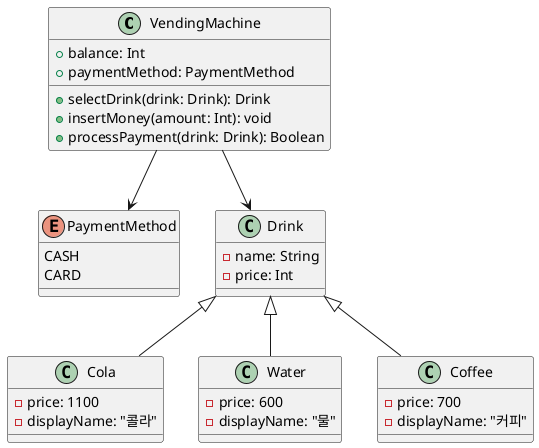 @startuml

!define RECTANGLE class

RECTANGLE VendingMachine {
  +balance: Int
  +paymentMethod: PaymentMethod
  +selectDrink(drink: Drink): Drink
  +insertMoney(amount: Int): void
  +processPayment(drink: Drink): Boolean
}

enum PaymentMethod {
  CASH
  CARD
}

class Drink {
  -name: String
  -price: Int
}

Drink <|-- Cola
Drink <|-- Water
Drink <|-- Coffee

class Cola {
  -price: 1100
  -displayName: "콜라"
}

class Water {
  -price: 600
  -displayName: "물"
}

class Coffee {
  -price: 700
  -displayName: "커피"
}

VendingMachine --> PaymentMethod
VendingMachine --> Drink

@enduml